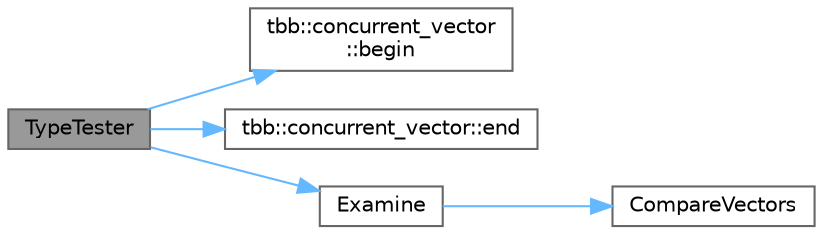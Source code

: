 digraph "TypeTester"
{
 // LATEX_PDF_SIZE
  bgcolor="transparent";
  edge [fontname=Helvetica,fontsize=10,labelfontname=Helvetica,labelfontsize=10];
  node [fontname=Helvetica,fontsize=10,shape=box,height=0.2,width=0.4];
  rankdir="LR";
  Node1 [id="Node000001",label="TypeTester",height=0.2,width=0.4,color="gray40", fillcolor="grey60", style="filled", fontcolor="black",tooltip=" "];
  Node1 -> Node2 [id="edge1_Node000001_Node000002",color="steelblue1",style="solid",tooltip=" "];
  Node2 [id="Node000002",label="tbb::concurrent_vector\l::begin",height=0.2,width=0.4,color="grey40", fillcolor="white", style="filled",URL="$classtbb_1_1concurrent__vector.html#a2914571ae4553453e3046132bd1dc4ec",tooltip="start iterator"];
  Node1 -> Node3 [id="edge2_Node000001_Node000003",color="steelblue1",style="solid",tooltip=" "];
  Node3 [id="Node000003",label="tbb::concurrent_vector::end",height=0.2,width=0.4,color="grey40", fillcolor="white", style="filled",URL="$classtbb_1_1concurrent__vector.html#a2103c324fe1195d57778df2b4df2a427",tooltip="end iterator"];
  Node1 -> Node4 [id="edge3_Node000001_Node000004",color="steelblue1",style="solid",tooltip=" "];
  Node4 [id="Node000004",label="Examine",height=0.2,width=0.4,color="grey40", fillcolor="white", style="filled",URL="$test__concurrent__vector_8cpp.html#a1d88afd9b74043583106410216f3d0cc",tooltip=" "];
  Node4 -> Node5 [id="edge4_Node000004_Node000005",color="steelblue1",style="solid",tooltip=" "];
  Node5 [id="Node000005",label="CompareVectors",height=0.2,width=0.4,color="grey40", fillcolor="white", style="filled",URL="$test__concurrent__vector_8cpp.html#a2fe976d231a54e32d34ee92fd1e803e2",tooltip=" "];
}
